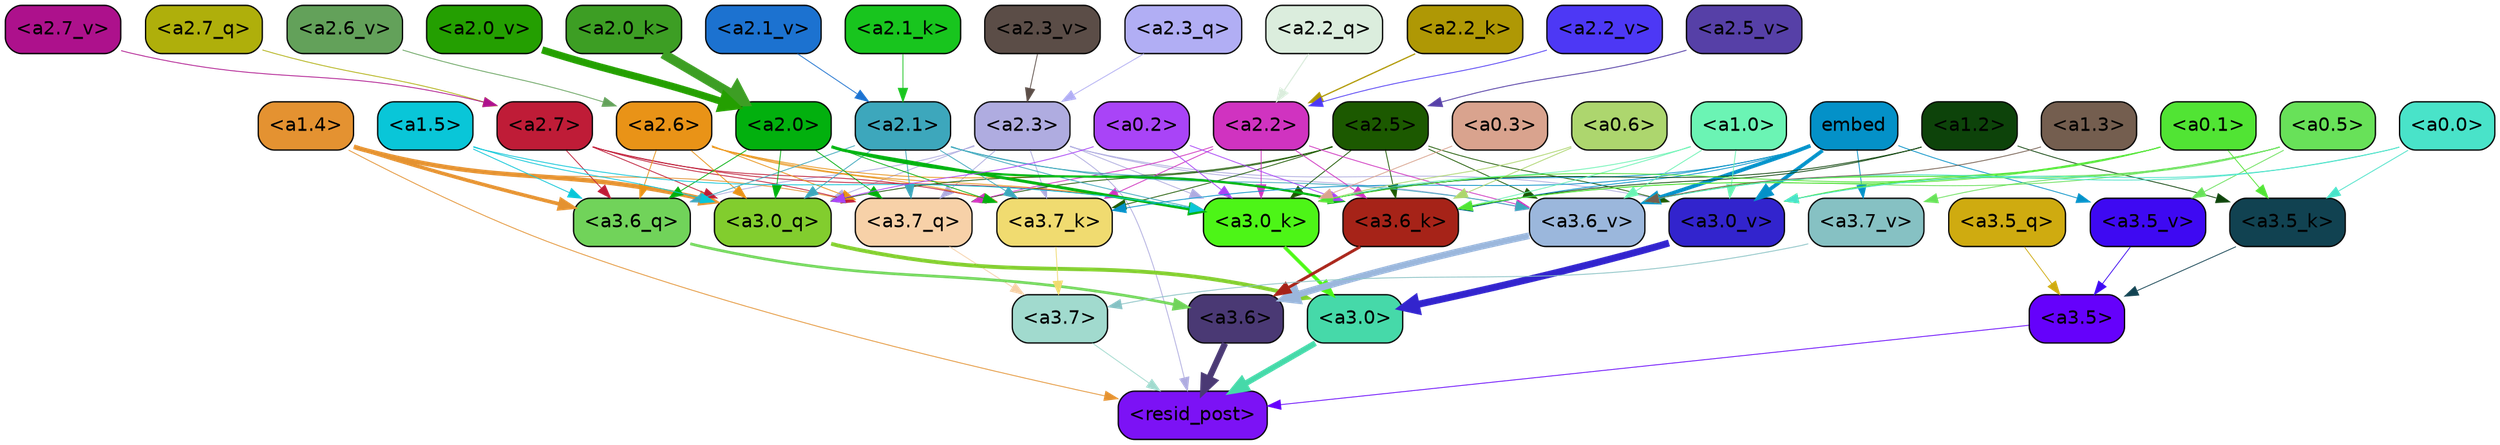 strict digraph "" {
	graph [bgcolor=transparent,
		layout=dot,
		overlap=false,
		splines=true
	];
	"<a3.7>"	[color=black,
		fillcolor="#a1dace",
		fontname=Helvetica,
		shape=box,
		style="filled, rounded"];
	"<resid_post>"	[color=black,
		fillcolor="#7c12f5",
		fontname=Helvetica,
		shape=box,
		style="filled, rounded"];
	"<a3.7>" -> "<resid_post>"	[color="#a1dace",
		penwidth=0.6];
	"<a3.6>"	[color=black,
		fillcolor="#4a3974",
		fontname=Helvetica,
		shape=box,
		style="filled, rounded"];
	"<a3.6>" -> "<resid_post>"	[color="#4a3974",
		penwidth=4.646730065345764];
	"<a3.5>"	[color=black,
		fillcolor="#6501fb",
		fontname=Helvetica,
		shape=box,
		style="filled, rounded"];
	"<a3.5>" -> "<resid_post>"	[color="#6501fb",
		penwidth=0.6];
	"<a3.0>"	[color=black,
		fillcolor="#46d9a9",
		fontname=Helvetica,
		shape=box,
		style="filled, rounded"];
	"<a3.0>" -> "<resid_post>"	[color="#46d9a9",
		penwidth=4.323132634162903];
	"<a2.3>"	[color=black,
		fillcolor="#aface0",
		fontname=Helvetica,
		shape=box,
		style="filled, rounded"];
	"<a2.3>" -> "<resid_post>"	[color="#aface0",
		penwidth=0.6];
	"<a3.7_q>"	[color=black,
		fillcolor="#f7d1a8",
		fontname=Helvetica,
		shape=box,
		style="filled, rounded"];
	"<a2.3>" -> "<a3.7_q>"	[color="#aface0",
		penwidth=0.6];
	"<a3.6_q>"	[color=black,
		fillcolor="#71d35a",
		fontname=Helvetica,
		shape=box,
		style="filled, rounded"];
	"<a2.3>" -> "<a3.6_q>"	[color="#aface0",
		penwidth=0.6];
	"<a3.0_q>"	[color=black,
		fillcolor="#82cd2e",
		fontname=Helvetica,
		shape=box,
		style="filled, rounded"];
	"<a2.3>" -> "<a3.0_q>"	[color="#aface0",
		penwidth=0.6];
	"<a3.7_k>"	[color=black,
		fillcolor="#f0db70",
		fontname=Helvetica,
		shape=box,
		style="filled, rounded"];
	"<a2.3>" -> "<a3.7_k>"	[color="#aface0",
		penwidth=0.6];
	"<a3.0_k>"	[color=black,
		fillcolor="#4df517",
		fontname=Helvetica,
		shape=box,
		style="filled, rounded"];
	"<a2.3>" -> "<a3.0_k>"	[color="#aface0",
		penwidth=0.6];
	"<a3.6_v>"	[color=black,
		fillcolor="#9bb7dc",
		fontname=Helvetica,
		shape=box,
		style="filled, rounded"];
	"<a2.3>" -> "<a3.6_v>"	[color="#aface0",
		penwidth=0.6];
	"<a3.0_v>"	[color=black,
		fillcolor="#3224cd",
		fontname=Helvetica,
		shape=box,
		style="filled, rounded"];
	"<a2.3>" -> "<a3.0_v>"	[color="#aface0",
		penwidth=0.6];
	"<a1.4>"	[color=black,
		fillcolor="#e49231",
		fontname=Helvetica,
		shape=box,
		style="filled, rounded"];
	"<a1.4>" -> "<resid_post>"	[color="#e49231",
		penwidth=0.6];
	"<a1.4>" -> "<a3.7_q>"	[color="#e49231",
		penwidth=0.6];
	"<a1.4>" -> "<a3.6_q>"	[color="#e49231",
		penwidth=2.700703263282776];
	"<a1.4>" -> "<a3.0_q>"	[color="#e49231",
		penwidth=3.34255850315094];
	"<a3.7_q>" -> "<a3.7>"	[color="#f7d1a8",
		penwidth=0.6];
	"<a3.6_q>" -> "<a3.6>"	[color="#71d35a",
		penwidth=2.03758105635643];
	"<a3.5_q>"	[color=black,
		fillcolor="#cfab10",
		fontname=Helvetica,
		shape=box,
		style="filled, rounded"];
	"<a3.5_q>" -> "<a3.5>"	[color="#cfab10",
		penwidth=0.6];
	"<a3.0_q>" -> "<a3.0>"	[color="#82cd2e",
		penwidth=2.8638100624084473];
	"<a3.7_k>" -> "<a3.7>"	[color="#f0db70",
		penwidth=0.6];
	"<a3.6_k>"	[color=black,
		fillcolor="#a62318",
		fontname=Helvetica,
		shape=box,
		style="filled, rounded"];
	"<a3.6_k>" -> "<a3.6>"	[color="#a62318",
		penwidth=2.174198240041733];
	"<a3.5_k>"	[color=black,
		fillcolor="#114251",
		fontname=Helvetica,
		shape=box,
		style="filled, rounded"];
	"<a3.5_k>" -> "<a3.5>"	[color="#114251",
		penwidth=0.6];
	"<a3.0_k>" -> "<a3.0>"	[color="#4df517",
		penwidth=2.6274144649505615];
	"<a3.7_v>"	[color=black,
		fillcolor="#86c1c3",
		fontname=Helvetica,
		shape=box,
		style="filled, rounded"];
	"<a3.7_v>" -> "<a3.7>"	[color="#86c1c3",
		penwidth=0.6];
	"<a3.6_v>" -> "<a3.6>"	[color="#9bb7dc",
		penwidth=5.002329230308533];
	"<a3.5_v>"	[color=black,
		fillcolor="#3e09f2",
		fontname=Helvetica,
		shape=box,
		style="filled, rounded"];
	"<a3.5_v>" -> "<a3.5>"	[color="#3e09f2",
		penwidth=0.6];
	"<a3.0_v>" -> "<a3.0>"	[color="#3224cd",
		penwidth=5.188832879066467];
	"<a2.7>"	[color=black,
		fillcolor="#bf1c37",
		fontname=Helvetica,
		shape=box,
		style="filled, rounded"];
	"<a2.7>" -> "<a3.7_q>"	[color="#bf1c37",
		penwidth=0.6];
	"<a2.7>" -> "<a3.6_q>"	[color="#bf1c37",
		penwidth=0.6];
	"<a2.7>" -> "<a3.0_q>"	[color="#bf1c37",
		penwidth=0.6];
	"<a2.7>" -> "<a3.7_k>"	[color="#bf1c37",
		penwidth=0.6];
	"<a2.7>" -> "<a3.0_k>"	[color="#bf1c37",
		penwidth=0.6];
	"<a2.6>"	[color=black,
		fillcolor="#e99317",
		fontname=Helvetica,
		shape=box,
		style="filled, rounded"];
	"<a2.6>" -> "<a3.7_q>"	[color="#e99317",
		penwidth=0.6];
	"<a2.6>" -> "<a3.6_q>"	[color="#e99317",
		penwidth=0.6];
	"<a2.6>" -> "<a3.0_q>"	[color="#e99317",
		penwidth=0.6];
	"<a2.6>" -> "<a3.7_k>"	[color="#e99317",
		penwidth=0.6];
	"<a2.6>" -> "<a3.6_k>"	[color="#e99317",
		penwidth=0.6];
	"<a2.6>" -> "<a3.0_k>"	[color="#e99317",
		penwidth=0.6];
	"<a2.5>"	[color=black,
		fillcolor="#1c5900",
		fontname=Helvetica,
		shape=box,
		style="filled, rounded"];
	"<a2.5>" -> "<a3.7_q>"	[color="#1c5900",
		penwidth=0.6];
	"<a2.5>" -> "<a3.0_q>"	[color="#1c5900",
		penwidth=0.6];
	"<a2.5>" -> "<a3.7_k>"	[color="#1c5900",
		penwidth=0.6];
	"<a2.5>" -> "<a3.6_k>"	[color="#1c5900",
		penwidth=0.6];
	"<a2.5>" -> "<a3.0_k>"	[color="#1c5900",
		penwidth=0.6];
	"<a2.5>" -> "<a3.6_v>"	[color="#1c5900",
		penwidth=0.6];
	"<a2.5>" -> "<a3.0_v>"	[color="#1c5900",
		penwidth=0.6];
	"<a2.2>"	[color=black,
		fillcolor="#d033c0",
		fontname=Helvetica,
		shape=box,
		style="filled, rounded"];
	"<a2.2>" -> "<a3.7_q>"	[color="#d033c0",
		penwidth=0.6];
	"<a2.2>" -> "<a3.7_k>"	[color="#d033c0",
		penwidth=0.6];
	"<a2.2>" -> "<a3.6_k>"	[color="#d033c0",
		penwidth=0.6];
	"<a2.2>" -> "<a3.0_k>"	[color="#d033c0",
		penwidth=0.6];
	"<a2.2>" -> "<a3.6_v>"	[color="#d033c0",
		penwidth=0.6];
	"<a2.1>"	[color=black,
		fillcolor="#3da7bc",
		fontname=Helvetica,
		shape=box,
		style="filled, rounded"];
	"<a2.1>" -> "<a3.7_q>"	[color="#3da7bc",
		penwidth=0.6];
	"<a2.1>" -> "<a3.6_q>"	[color="#3da7bc",
		penwidth=0.6];
	"<a2.1>" -> "<a3.0_q>"	[color="#3da7bc",
		penwidth=0.6];
	"<a2.1>" -> "<a3.7_k>"	[color="#3da7bc",
		penwidth=0.6];
	"<a2.1>" -> "<a3.6_k>"	[color="#3da7bc",
		penwidth=0.6];
	"<a2.1>" -> "<a3.0_k>"	[color="#3da7bc",
		penwidth=0.6];
	"<a2.1>" -> "<a3.6_v>"	[color="#3da7bc",
		penwidth=0.6];
	"<a2.0>"	[color=black,
		fillcolor="#02b00e",
		fontname=Helvetica,
		shape=box,
		style="filled, rounded"];
	"<a2.0>" -> "<a3.7_q>"	[color="#02b00e",
		penwidth=0.6];
	"<a2.0>" -> "<a3.6_q>"	[color="#02b00e",
		penwidth=0.6];
	"<a2.0>" -> "<a3.0_q>"	[color="#02b00e",
		penwidth=0.6];
	"<a2.0>" -> "<a3.7_k>"	[color="#02b00e",
		penwidth=0.6];
	"<a2.0>" -> "<a3.6_k>"	[color="#02b00e",
		penwidth=1.6454488784074783];
	"<a2.0>" -> "<a3.0_k>"	[color="#02b00e",
		penwidth=2.2218968719244003];
	"<a1.5>"	[color=black,
		fillcolor="#09c6d8",
		fontname=Helvetica,
		shape=box,
		style="filled, rounded"];
	"<a1.5>" -> "<a3.6_q>"	[color="#09c6d8",
		penwidth=0.6];
	"<a1.5>" -> "<a3.0_q>"	[color="#09c6d8",
		penwidth=0.6];
	"<a1.5>" -> "<a3.0_k>"	[color="#09c6d8",
		penwidth=0.6];
	"<a0.2>"	[color=black,
		fillcolor="#a944f7",
		fontname=Helvetica,
		shape=box,
		style="filled, rounded"];
	"<a0.2>" -> "<a3.0_q>"	[color="#a944f7",
		penwidth=0.6];
	"<a0.2>" -> "<a3.6_k>"	[color="#a944f7",
		penwidth=0.6];
	"<a0.2>" -> "<a3.0_k>"	[color="#a944f7",
		penwidth=0.6];
	embed	[color=black,
		fillcolor="#0491c8",
		fontname=Helvetica,
		shape=box,
		style="filled, rounded"];
	embed -> "<a3.7_k>"	[color="#0491c8",
		penwidth=0.6];
	embed -> "<a3.6_k>"	[color="#0491c8",
		penwidth=0.6];
	embed -> "<a3.0_k>"	[color="#0491c8",
		penwidth=0.6];
	embed -> "<a3.7_v>"	[color="#0491c8",
		penwidth=0.6];
	embed -> "<a3.6_v>"	[color="#0491c8",
		penwidth=2.8301228284835815];
	embed -> "<a3.5_v>"	[color="#0491c8",
		penwidth=0.6];
	embed -> "<a3.0_v>"	[color="#0491c8",
		penwidth=2.7660785913467407];
	"<a1.2>"	[color=black,
		fillcolor="#0d430a",
		fontname=Helvetica,
		shape=box,
		style="filled, rounded"];
	"<a1.2>" -> "<a3.6_k>"	[color="#0d430a",
		penwidth=0.6];
	"<a1.2>" -> "<a3.5_k>"	[color="#0d430a",
		penwidth=0.6];
	"<a1.2>" -> "<a3.0_k>"	[color="#0d430a",
		penwidth=0.6];
	"<a1.0>"	[color=black,
		fillcolor="#6bf4b4",
		fontname=Helvetica,
		shape=box,
		style="filled, rounded"];
	"<a1.0>" -> "<a3.6_k>"	[color="#6bf4b4",
		penwidth=0.6];
	"<a1.0>" -> "<a3.0_k>"	[color="#6bf4b4",
		penwidth=0.6];
	"<a1.0>" -> "<a3.6_v>"	[color="#6bf4b4",
		penwidth=0.6];
	"<a1.0>" -> "<a3.0_v>"	[color="#6bf4b4",
		penwidth=0.6];
	"<a0.6>"	[color=black,
		fillcolor="#add66e",
		fontname=Helvetica,
		shape=box,
		style="filled, rounded"];
	"<a0.6>" -> "<a3.6_k>"	[color="#add66e",
		penwidth=0.6];
	"<a0.6>" -> "<a3.0_k>"	[color="#add66e",
		penwidth=0.6];
	"<a0.5>"	[color=black,
		fillcolor="#68e159",
		fontname=Helvetica,
		shape=box,
		style="filled, rounded"];
	"<a0.5>" -> "<a3.6_k>"	[color="#68e159",
		penwidth=0.6];
	"<a0.5>" -> "<a3.7_v>"	[color="#68e159",
		penwidth=0.6];
	"<a0.5>" -> "<a3.6_v>"	[color="#68e159",
		penwidth=0.6];
	"<a0.5>" -> "<a3.5_v>"	[color="#68e159",
		penwidth=0.6];
	"<a0.5>" -> "<a3.0_v>"	[color="#68e159",
		penwidth=0.6124261617660522];
	"<a0.1>"	[color=black,
		fillcolor="#51e434",
		fontname=Helvetica,
		shape=box,
		style="filled, rounded"];
	"<a0.1>" -> "<a3.6_k>"	[color="#51e434",
		penwidth=0.6];
	"<a0.1>" -> "<a3.5_k>"	[color="#51e434",
		penwidth=0.6];
	"<a0.1>" -> "<a3.0_k>"	[color="#51e434",
		penwidth=0.6];
	"<a0.1>" -> "<a3.6_v>"	[color="#51e434",
		penwidth=0.6];
	"<a0.1>" -> "<a3.0_v>"	[color="#51e434",
		penwidth=0.6];
	"<a0.0>"	[color=black,
		fillcolor="#49e3c9",
		fontname=Helvetica,
		shape=box,
		style="filled, rounded"];
	"<a0.0>" -> "<a3.5_k>"	[color="#49e3c9",
		penwidth=0.6];
	"<a0.0>" -> "<a3.6_v>"	[color="#49e3c9",
		penwidth=0.6];
	"<a0.0>" -> "<a3.0_v>"	[color="#49e3c9",
		penwidth=0.6];
	"<a0.3>"	[color=black,
		fillcolor="#d9a38e",
		fontname=Helvetica,
		shape=box,
		style="filled, rounded"];
	"<a0.3>" -> "<a3.0_k>"	[color="#d9a38e",
		penwidth=0.6];
	"<a1.3>"	[color=black,
		fillcolor="#745e4f",
		fontname=Helvetica,
		shape=box,
		style="filled, rounded"];
	"<a1.3>" -> "<a3.6_v>"	[color="#745e4f",
		penwidth=0.6];
	"<a2.7_q>"	[color=black,
		fillcolor="#afaf0b",
		fontname=Helvetica,
		shape=box,
		style="filled, rounded"];
	"<a2.7_q>" -> "<a2.7>"	[color="#afaf0b",
		penwidth=0.6];
	"<a2.3_q>"	[color=black,
		fillcolor="#b1aef4",
		fontname=Helvetica,
		shape=box,
		style="filled, rounded"];
	"<a2.3_q>" -> "<a2.3>"	[color="#b1aef4",
		penwidth=0.6];
	"<a2.2_q>"	[color=black,
		fillcolor="#dbeddd",
		fontname=Helvetica,
		shape=box,
		style="filled, rounded"];
	"<a2.2_q>" -> "<a2.2>"	[color="#dbeddd",
		penwidth=0.8114519119262695];
	"<a2.2_k>"	[color=black,
		fillcolor="#af9805",
		fontname=Helvetica,
		shape=box,
		style="filled, rounded"];
	"<a2.2_k>" -> "<a2.2>"	[color="#af9805",
		penwidth=0.9331893920898438];
	"<a2.1_k>"	[color=black,
		fillcolor="#18c51e",
		fontname=Helvetica,
		shape=box,
		style="filled, rounded"];
	"<a2.1_k>" -> "<a2.1>"	[color="#18c51e",
		penwidth=0.6];
	"<a2.0_k>"	[color=black,
		fillcolor="#3d9e24",
		fontname=Helvetica,
		shape=box,
		style="filled, rounded"];
	"<a2.0_k>" -> "<a2.0>"	[color="#3d9e24",
		penwidth=7.158664226531982];
	"<a2.7_v>"	[color=black,
		fillcolor="#ad118c",
		fontname=Helvetica,
		shape=box,
		style="filled, rounded"];
	"<a2.7_v>" -> "<a2.7>"	[color="#ad118c",
		penwidth=0.6];
	"<a2.6_v>"	[color=black,
		fillcolor="#63a15a",
		fontname=Helvetica,
		shape=box,
		style="filled, rounded"];
	"<a2.6_v>" -> "<a2.6>"	[color="#63a15a",
		penwidth=0.6];
	"<a2.5_v>"	[color=black,
		fillcolor="#5640a7",
		fontname=Helvetica,
		shape=box,
		style="filled, rounded"];
	"<a2.5_v>" -> "<a2.5>"	[color="#5640a7",
		penwidth=0.6657319068908691];
	"<a2.3_v>"	[color=black,
		fillcolor="#5b4d47",
		fontname=Helvetica,
		shape=box,
		style="filled, rounded"];
	"<a2.3_v>" -> "<a2.3>"	[color="#5b4d47",
		penwidth=0.6];
	"<a2.2_v>"	[color=black,
		fillcolor="#4d38f5",
		fontname=Helvetica,
		shape=box,
		style="filled, rounded"];
	"<a2.2_v>" -> "<a2.2>"	[color="#4d38f5",
		penwidth=0.6];
	"<a2.1_v>"	[color=black,
		fillcolor="#1c72d0",
		fontname=Helvetica,
		shape=box,
		style="filled, rounded"];
	"<a2.1_v>" -> "<a2.1>"	[color="#1c72d0",
		penwidth=0.6];
	"<a2.0_v>"	[color=black,
		fillcolor="#249f01",
		fontname=Helvetica,
		shape=box,
		style="filled, rounded"];
	"<a2.0_v>" -> "<a2.0>"	[color="#249f01",
		penwidth=5.380099236965179];
}
